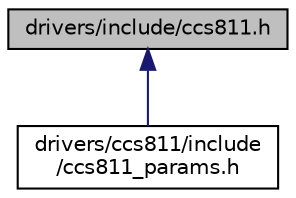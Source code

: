 digraph "drivers/include/ccs811.h"
{
 // LATEX_PDF_SIZE
  edge [fontname="Helvetica",fontsize="10",labelfontname="Helvetica",labelfontsize="10"];
  node [fontname="Helvetica",fontsize="10",shape=record];
  Node1 [label="drivers/include/ccs811.h",height=0.2,width=0.4,color="black", fillcolor="grey75", style="filled", fontcolor="black",tooltip="Device Driver for AMS CCS811 digital gas sensor."];
  Node1 -> Node2 [dir="back",color="midnightblue",fontsize="10",style="solid",fontname="Helvetica"];
  Node2 [label="drivers/ccs811/include\l/ccs811_params.h",height=0.2,width=0.4,color="black", fillcolor="white", style="filled",URL="$ccs811__params_8h.html",tooltip="Default configuration for AMS CCS811 digital gas sensors."];
}

